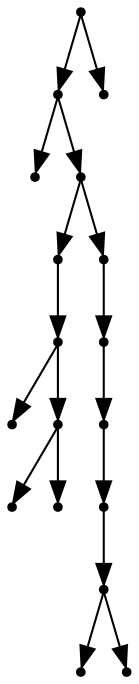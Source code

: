 digraph {
  17 [shape=point];
  15 [shape=point];
  0 [shape=point];
  14 [shape=point];
  6 [shape=point];
  5 [shape=point];
  1 [shape=point];
  4 [shape=point];
  2 [shape=point];
  3 [shape=point];
  13 [shape=point];
  12 [shape=point];
  11 [shape=point];
  10 [shape=point];
  9 [shape=point];
  7 [shape=point];
  8 [shape=point];
  16 [shape=point];
17 -> 15;
15 -> 0;
15 -> 14;
14 -> 6;
6 -> 5;
5 -> 1;
5 -> 4;
4 -> 2;
4 -> 3;
14 -> 13;
13 -> 12;
12 -> 11;
11 -> 10;
10 -> 9;
9 -> 7;
9 -> 8;
17 -> 16;
}
